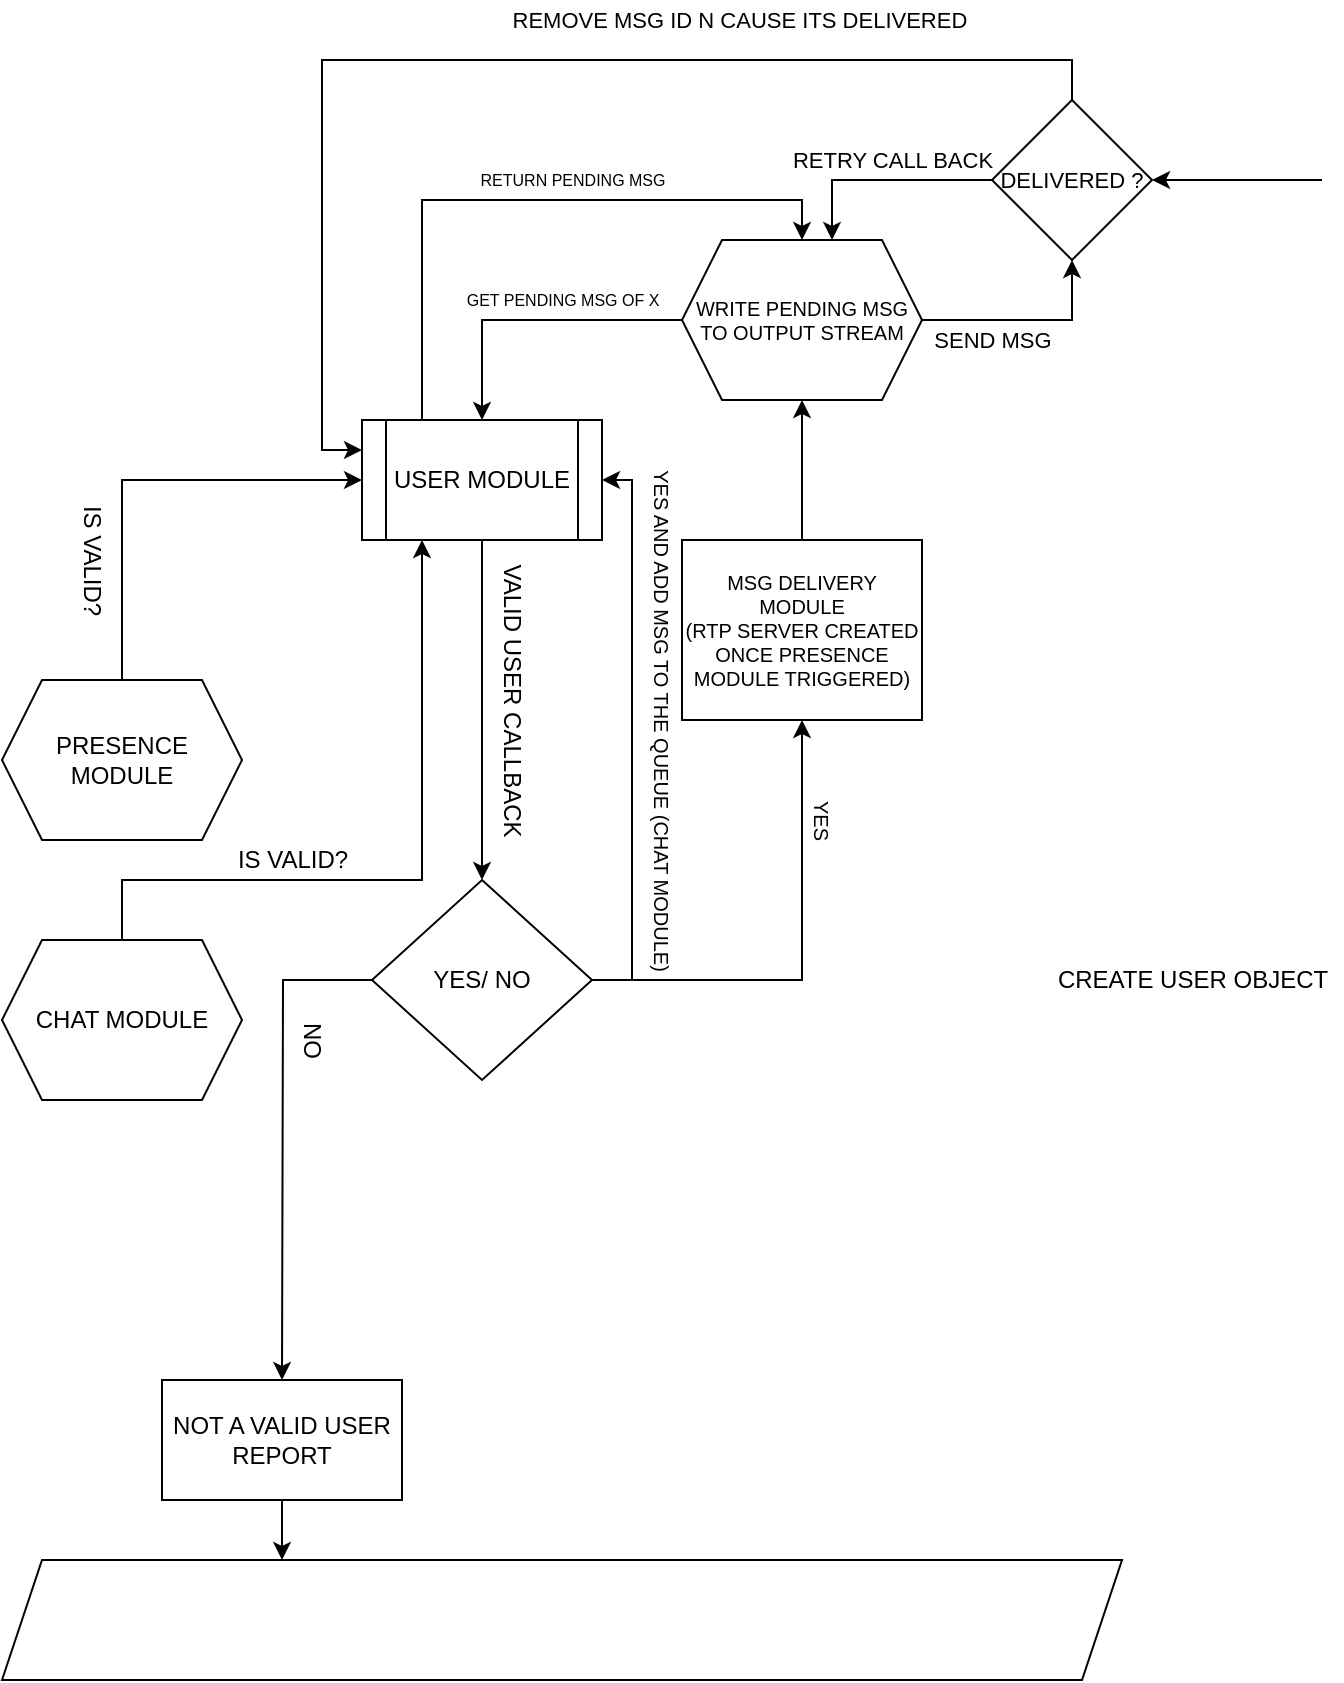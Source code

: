 <mxfile version="15.3.7" type="github">
  <diagram id="FBbiR5uJlQiM5yGE_pA_" name="Page-1">
    <mxGraphModel dx="826" dy="1630" grid="1" gridSize="10" guides="1" tooltips="1" connect="1" arrows="1" fold="1" page="1" pageScale="1" pageWidth="827" pageHeight="1169" math="0" shadow="0">
      <root>
        <mxCell id="0" />
        <mxCell id="1" parent="0" />
        <mxCell id="Hqe99daUW89fWSJLYfZv-10" style="edgeStyle=orthogonalEdgeStyle;rounded=0;orthogonalLoop=1;jettySize=auto;html=1;exitX=0.5;exitY=1;exitDx=0;exitDy=0;" edge="1" parent="1" source="Hqe99daUW89fWSJLYfZv-1">
          <mxGeometry relative="1" as="geometry">
            <mxPoint x="340" y="300" as="targetPoint" />
          </mxGeometry>
        </mxCell>
        <mxCell id="Hqe99daUW89fWSJLYfZv-38" style="edgeStyle=orthogonalEdgeStyle;rounded=0;orthogonalLoop=1;jettySize=auto;html=1;exitX=0.25;exitY=0;exitDx=0;exitDy=0;entryX=0.5;entryY=0;entryDx=0;entryDy=0;fontSize=8;" edge="1" parent="1" source="Hqe99daUW89fWSJLYfZv-1" target="Hqe99daUW89fWSJLYfZv-34">
          <mxGeometry relative="1" as="geometry" />
        </mxCell>
        <mxCell id="Hqe99daUW89fWSJLYfZv-1" value="USER MODULE" style="shape=process;whiteSpace=wrap;html=1;backgroundOutline=1;" vertex="1" parent="1">
          <mxGeometry x="280" y="70" width="120" height="60" as="geometry" />
        </mxCell>
        <mxCell id="Hqe99daUW89fWSJLYfZv-3" style="edgeStyle=orthogonalEdgeStyle;rounded=0;orthogonalLoop=1;jettySize=auto;html=1;exitX=0.5;exitY=0;exitDx=0;exitDy=0;entryX=0;entryY=0.5;entryDx=0;entryDy=0;" edge="1" parent="1" source="Hqe99daUW89fWSJLYfZv-2" target="Hqe99daUW89fWSJLYfZv-1">
          <mxGeometry relative="1" as="geometry" />
        </mxCell>
        <mxCell id="Hqe99daUW89fWSJLYfZv-2" value="PRESENCE MODULE" style="shape=hexagon;perimeter=hexagonPerimeter2;whiteSpace=wrap;html=1;fixedSize=1;" vertex="1" parent="1">
          <mxGeometry x="100" y="200" width="120" height="80" as="geometry" />
        </mxCell>
        <mxCell id="Hqe99daUW89fWSJLYfZv-5" style="edgeStyle=orthogonalEdgeStyle;rounded=0;orthogonalLoop=1;jettySize=auto;html=1;exitX=0.5;exitY=0;exitDx=0;exitDy=0;entryX=0.25;entryY=1;entryDx=0;entryDy=0;" edge="1" parent="1" source="Hqe99daUW89fWSJLYfZv-4" target="Hqe99daUW89fWSJLYfZv-1">
          <mxGeometry relative="1" as="geometry">
            <Array as="points">
              <mxPoint x="160" y="300" />
              <mxPoint x="310" y="300" />
            </Array>
          </mxGeometry>
        </mxCell>
        <mxCell id="Hqe99daUW89fWSJLYfZv-4" value="CHAT MODULE" style="shape=hexagon;perimeter=hexagonPerimeter2;whiteSpace=wrap;html=1;fixedSize=1;" vertex="1" parent="1">
          <mxGeometry x="100" y="330" width="120" height="80" as="geometry" />
        </mxCell>
        <mxCell id="Hqe99daUW89fWSJLYfZv-6" value="IS VALID?" style="text;html=1;align=center;verticalAlign=middle;resizable=0;points=[];autosize=1;strokeColor=none;fillColor=none;" vertex="1" parent="1">
          <mxGeometry x="210" y="280" width="70" height="20" as="geometry" />
        </mxCell>
        <mxCell id="Hqe99daUW89fWSJLYfZv-12" style="edgeStyle=orthogonalEdgeStyle;rounded=0;orthogonalLoop=1;jettySize=auto;html=1;exitX=1;exitY=0.5;exitDx=0;exitDy=0;entryX=1;entryY=0.5;entryDx=0;entryDy=0;" edge="1" parent="1" source="Hqe99daUW89fWSJLYfZv-11" target="Hqe99daUW89fWSJLYfZv-1">
          <mxGeometry relative="1" as="geometry">
            <mxPoint x="450" y="220" as="targetPoint" />
          </mxGeometry>
        </mxCell>
        <mxCell id="Hqe99daUW89fWSJLYfZv-14" style="edgeStyle=orthogonalEdgeStyle;rounded=0;orthogonalLoop=1;jettySize=auto;html=1;exitX=0;exitY=0.5;exitDx=0;exitDy=0;" edge="1" parent="1" source="Hqe99daUW89fWSJLYfZv-11">
          <mxGeometry relative="1" as="geometry">
            <mxPoint x="240" y="550" as="targetPoint" />
          </mxGeometry>
        </mxCell>
        <mxCell id="Hqe99daUW89fWSJLYfZv-29" style="edgeStyle=orthogonalEdgeStyle;rounded=0;orthogonalLoop=1;jettySize=auto;html=1;exitX=1;exitY=0.5;exitDx=0;exitDy=0;" edge="1" parent="1" source="Hqe99daUW89fWSJLYfZv-11" target="Hqe99daUW89fWSJLYfZv-31">
          <mxGeometry relative="1" as="geometry">
            <mxPoint x="500" y="160" as="targetPoint" />
          </mxGeometry>
        </mxCell>
        <mxCell id="Hqe99daUW89fWSJLYfZv-11" value="YES/ NO" style="rhombus;whiteSpace=wrap;html=1;" vertex="1" parent="1">
          <mxGeometry x="285" y="300" width="110" height="100" as="geometry" />
        </mxCell>
        <mxCell id="Hqe99daUW89fWSJLYfZv-13" value="YES AND ADD MSG TO THE QUEUE (CHAT MODULE)" style="text;html=1;align=center;verticalAlign=middle;resizable=0;points=[];autosize=1;strokeColor=none;fillColor=none;rotation=90;fontSize=10;" vertex="1" parent="1">
          <mxGeometry x="295" y="210" width="270" height="20" as="geometry" />
        </mxCell>
        <mxCell id="Hqe99daUW89fWSJLYfZv-15" value="NO" style="text;html=1;align=center;verticalAlign=middle;resizable=0;points=[];autosize=1;strokeColor=none;fillColor=none;rotation=90;" vertex="1" parent="1">
          <mxGeometry x="240" y="370" width="30" height="20" as="geometry" />
        </mxCell>
        <mxCell id="Hqe99daUW89fWSJLYfZv-16" value="VALID USER CALLBACK" style="text;html=1;align=center;verticalAlign=middle;resizable=0;points=[];autosize=1;strokeColor=none;fillColor=none;rotation=90;" vertex="1" parent="1">
          <mxGeometry x="280" y="200" width="150" height="20" as="geometry" />
        </mxCell>
        <mxCell id="Hqe99daUW89fWSJLYfZv-17" value="" style="shape=parallelogram;perimeter=parallelogramPerimeter;whiteSpace=wrap;html=1;fixedSize=1;" vertex="1" parent="1">
          <mxGeometry x="100" y="640" width="560" height="60" as="geometry" />
        </mxCell>
        <mxCell id="Hqe99daUW89fWSJLYfZv-22" style="edgeStyle=orthogonalEdgeStyle;rounded=0;orthogonalLoop=1;jettySize=auto;html=1;exitX=0.5;exitY=1;exitDx=0;exitDy=0;entryX=0.25;entryY=0;entryDx=0;entryDy=0;" edge="1" parent="1" source="Hqe99daUW89fWSJLYfZv-21" target="Hqe99daUW89fWSJLYfZv-17">
          <mxGeometry relative="1" as="geometry" />
        </mxCell>
        <mxCell id="Hqe99daUW89fWSJLYfZv-21" value="NOT A VALID USER REPORT" style="rounded=0;whiteSpace=wrap;html=1;" vertex="1" parent="1">
          <mxGeometry x="180" y="550" width="120" height="60" as="geometry" />
        </mxCell>
        <mxCell id="Hqe99daUW89fWSJLYfZv-27" value="CREATE USER OBJECT" style="text;html=1;align=center;verticalAlign=middle;resizable=0;points=[];autosize=1;strokeColor=none;fillColor=none;" vertex="1" parent="1">
          <mxGeometry x="620" y="340" width="150" height="20" as="geometry" />
        </mxCell>
        <mxCell id="Hqe99daUW89fWSJLYfZv-28" value="IS VALID?" style="text;html=1;align=center;verticalAlign=middle;resizable=0;points=[];autosize=1;strokeColor=none;fillColor=none;rotation=90;" vertex="1" parent="1">
          <mxGeometry x="110" y="130" width="70" height="20" as="geometry" />
        </mxCell>
        <mxCell id="Hqe99daUW89fWSJLYfZv-33" style="edgeStyle=orthogonalEdgeStyle;rounded=0;orthogonalLoop=1;jettySize=auto;html=1;exitX=0.5;exitY=0;exitDx=0;exitDy=0;fontSize=10;" edge="1" parent="1" source="Hqe99daUW89fWSJLYfZv-31" target="Hqe99daUW89fWSJLYfZv-34">
          <mxGeometry relative="1" as="geometry">
            <mxPoint x="500" y="20" as="targetPoint" />
          </mxGeometry>
        </mxCell>
        <mxCell id="Hqe99daUW89fWSJLYfZv-31" value="MSG DELIVERY MODULE&lt;br&gt;(RTP SERVER CREATED ONCE PRESENCE MODULE TRIGGERED)" style="rounded=0;whiteSpace=wrap;html=1;fontSize=10;" vertex="1" parent="1">
          <mxGeometry x="440" y="130" width="120" height="90" as="geometry" />
        </mxCell>
        <mxCell id="Hqe99daUW89fWSJLYfZv-32" value="YES" style="text;html=1;align=center;verticalAlign=middle;resizable=0;points=[];autosize=1;strokeColor=none;fillColor=none;fontSize=10;rotation=90;" vertex="1" parent="1">
          <mxGeometry x="490" y="260" width="40" height="20" as="geometry" />
        </mxCell>
        <mxCell id="Hqe99daUW89fWSJLYfZv-37" style="edgeStyle=orthogonalEdgeStyle;rounded=0;orthogonalLoop=1;jettySize=auto;html=1;exitX=0;exitY=0.5;exitDx=0;exitDy=0;fontSize=10;" edge="1" parent="1" source="Hqe99daUW89fWSJLYfZv-34" target="Hqe99daUW89fWSJLYfZv-1">
          <mxGeometry relative="1" as="geometry" />
        </mxCell>
        <mxCell id="Hqe99daUW89fWSJLYfZv-40" style="edgeStyle=orthogonalEdgeStyle;rounded=0;orthogonalLoop=1;jettySize=auto;html=1;exitX=1;exitY=0.5;exitDx=0;exitDy=0;fontSize=8;entryX=0.5;entryY=1;entryDx=0;entryDy=0;" edge="1" parent="1" source="Hqe99daUW89fWSJLYfZv-34" target="Hqe99daUW89fWSJLYfZv-49">
          <mxGeometry relative="1" as="geometry">
            <mxPoint x="750" y="20" as="targetPoint" />
          </mxGeometry>
        </mxCell>
        <mxCell id="Hqe99daUW89fWSJLYfZv-34" value="WRITE PENDING MSG TO OUTPUT STREAM" style="shape=hexagon;perimeter=hexagonPerimeter2;whiteSpace=wrap;html=1;fixedSize=1;fontSize=10;" vertex="1" parent="1">
          <mxGeometry x="440" y="-20" width="120" height="80" as="geometry" />
        </mxCell>
        <mxCell id="Hqe99daUW89fWSJLYfZv-36" value="GET PENDING MSG OF X" style="text;html=1;align=center;verticalAlign=middle;resizable=0;points=[];autosize=1;strokeColor=none;fillColor=none;fontSize=8;" vertex="1" parent="1">
          <mxGeometry x="325" width="110" height="20" as="geometry" />
        </mxCell>
        <mxCell id="Hqe99daUW89fWSJLYfZv-39" value="RETURN PENDING MSG" style="text;html=1;align=center;verticalAlign=middle;resizable=0;points=[];autosize=1;strokeColor=none;fillColor=none;fontSize=8;" vertex="1" parent="1">
          <mxGeometry x="330" y="-60" width="110" height="20" as="geometry" />
        </mxCell>
        <mxCell id="Hqe99daUW89fWSJLYfZv-41" value="SEND MSG" style="text;html=1;align=center;verticalAlign=middle;resizable=0;points=[];autosize=1;strokeColor=none;fillColor=none;fontSize=11;" vertex="1" parent="1">
          <mxGeometry x="560" y="20" width="70" height="20" as="geometry" />
        </mxCell>
        <mxCell id="Hqe99daUW89fWSJLYfZv-43" value="" style="endArrow=classic;html=1;fontSize=11;entryX=1;entryY=0.5;entryDx=0;entryDy=0;" edge="1" parent="1" target="Hqe99daUW89fWSJLYfZv-49">
          <mxGeometry width="50" height="50" relative="1" as="geometry">
            <mxPoint x="760" y="-50" as="sourcePoint" />
            <mxPoint x="680" y="-10" as="targetPoint" />
          </mxGeometry>
        </mxCell>
        <mxCell id="Hqe99daUW89fWSJLYfZv-46" value="REMOVE MSG ID N CAUSE ITS DELIVERED&amp;nbsp;" style="text;html=1;align=center;verticalAlign=middle;resizable=0;points=[];autosize=1;strokeColor=none;fillColor=none;fontSize=11;" vertex="1" parent="1">
          <mxGeometry x="345" y="-140" width="250" height="20" as="geometry" />
        </mxCell>
        <mxCell id="Hqe99daUW89fWSJLYfZv-50" style="edgeStyle=orthogonalEdgeStyle;rounded=0;orthogonalLoop=1;jettySize=auto;html=1;exitX=0.5;exitY=0;exitDx=0;exitDy=0;entryX=0;entryY=0.25;entryDx=0;entryDy=0;fontSize=11;" edge="1" parent="1" source="Hqe99daUW89fWSJLYfZv-49" target="Hqe99daUW89fWSJLYfZv-1">
          <mxGeometry relative="1" as="geometry" />
        </mxCell>
        <mxCell id="Hqe99daUW89fWSJLYfZv-51" style="edgeStyle=orthogonalEdgeStyle;rounded=0;orthogonalLoop=1;jettySize=auto;html=1;exitX=0;exitY=0.5;exitDx=0;exitDy=0;entryX=0.625;entryY=0;entryDx=0;entryDy=0;fontSize=11;" edge="1" parent="1" source="Hqe99daUW89fWSJLYfZv-49" target="Hqe99daUW89fWSJLYfZv-34">
          <mxGeometry relative="1" as="geometry" />
        </mxCell>
        <mxCell id="Hqe99daUW89fWSJLYfZv-49" value="DELIVERED ?" style="rhombus;whiteSpace=wrap;html=1;fontSize=11;" vertex="1" parent="1">
          <mxGeometry x="595" y="-90" width="80" height="80" as="geometry" />
        </mxCell>
        <mxCell id="Hqe99daUW89fWSJLYfZv-52" value="RETRY CALL BACK" style="text;html=1;align=center;verticalAlign=middle;resizable=0;points=[];autosize=1;strokeColor=none;fillColor=none;fontSize=11;" vertex="1" parent="1">
          <mxGeometry x="485" y="-70" width="120" height="20" as="geometry" />
        </mxCell>
      </root>
    </mxGraphModel>
  </diagram>
</mxfile>
